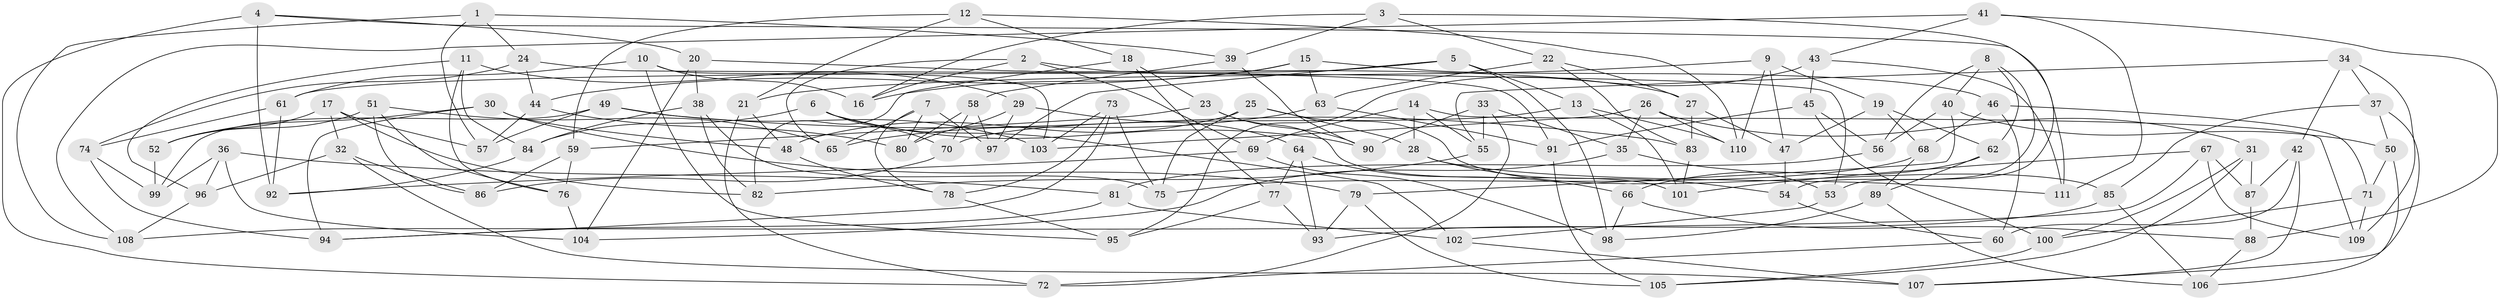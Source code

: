 // coarse degree distribution, {5: 0.208955223880597, 6: 0.43283582089552236, 4: 0.3582089552238806}
// Generated by graph-tools (version 1.1) at 2025/42/03/06/25 10:42:21]
// undirected, 111 vertices, 222 edges
graph export_dot {
graph [start="1"]
  node [color=gray90,style=filled];
  1;
  2;
  3;
  4;
  5;
  6;
  7;
  8;
  9;
  10;
  11;
  12;
  13;
  14;
  15;
  16;
  17;
  18;
  19;
  20;
  21;
  22;
  23;
  24;
  25;
  26;
  27;
  28;
  29;
  30;
  31;
  32;
  33;
  34;
  35;
  36;
  37;
  38;
  39;
  40;
  41;
  42;
  43;
  44;
  45;
  46;
  47;
  48;
  49;
  50;
  51;
  52;
  53;
  54;
  55;
  56;
  57;
  58;
  59;
  60;
  61;
  62;
  63;
  64;
  65;
  66;
  67;
  68;
  69;
  70;
  71;
  72;
  73;
  74;
  75;
  76;
  77;
  78;
  79;
  80;
  81;
  82;
  83;
  84;
  85;
  86;
  87;
  88;
  89;
  90;
  91;
  92;
  93;
  94;
  95;
  96;
  97;
  98;
  99;
  100;
  101;
  102;
  103;
  104;
  105;
  106;
  107;
  108;
  109;
  110;
  111;
  1 -- 24;
  1 -- 39;
  1 -- 57;
  1 -- 108;
  2 -- 69;
  2 -- 16;
  2 -- 65;
  2 -- 91;
  3 -- 39;
  3 -- 53;
  3 -- 16;
  3 -- 22;
  4 -- 20;
  4 -- 92;
  4 -- 72;
  4 -- 111;
  5 -- 13;
  5 -- 97;
  5 -- 61;
  5 -- 98;
  6 -- 70;
  6 -- 90;
  6 -- 102;
  6 -- 84;
  7 -- 97;
  7 -- 78;
  7 -- 80;
  7 -- 65;
  8 -- 56;
  8 -- 54;
  8 -- 40;
  8 -- 62;
  9 -- 47;
  9 -- 19;
  9 -- 21;
  9 -- 110;
  10 -- 95;
  10 -- 61;
  10 -- 16;
  10 -- 103;
  11 -- 84;
  11 -- 96;
  11 -- 76;
  11 -- 29;
  12 -- 110;
  12 -- 21;
  12 -- 18;
  12 -- 59;
  13 -- 70;
  13 -- 110;
  13 -- 101;
  14 -- 109;
  14 -- 69;
  14 -- 55;
  14 -- 28;
  15 -- 63;
  15 -- 46;
  15 -- 16;
  15 -- 44;
  17 -- 52;
  17 -- 57;
  17 -- 82;
  17 -- 32;
  18 -- 82;
  18 -- 23;
  18 -- 77;
  19 -- 62;
  19 -- 68;
  19 -- 47;
  20 -- 27;
  20 -- 38;
  20 -- 104;
  21 -- 48;
  21 -- 72;
  22 -- 83;
  22 -- 27;
  22 -- 63;
  23 -- 101;
  23 -- 90;
  23 -- 59;
  24 -- 44;
  24 -- 53;
  24 -- 74;
  25 -- 75;
  25 -- 28;
  25 -- 85;
  25 -- 48;
  26 -- 110;
  26 -- 35;
  26 -- 31;
  26 -- 103;
  27 -- 47;
  27 -- 83;
  28 -- 54;
  28 -- 111;
  29 -- 80;
  29 -- 97;
  29 -- 64;
  30 -- 48;
  30 -- 79;
  30 -- 94;
  30 -- 52;
  31 -- 100;
  31 -- 87;
  31 -- 105;
  32 -- 86;
  32 -- 107;
  32 -- 96;
  33 -- 90;
  33 -- 72;
  33 -- 35;
  33 -- 55;
  34 -- 55;
  34 -- 109;
  34 -- 37;
  34 -- 42;
  35 -- 53;
  35 -- 104;
  36 -- 104;
  36 -- 96;
  36 -- 81;
  36 -- 99;
  37 -- 50;
  37 -- 107;
  37 -- 85;
  38 -- 84;
  38 -- 82;
  38 -- 75;
  39 -- 90;
  39 -- 58;
  40 -- 79;
  40 -- 56;
  40 -- 50;
  41 -- 108;
  41 -- 111;
  41 -- 88;
  41 -- 43;
  42 -- 87;
  42 -- 60;
  42 -- 107;
  43 -- 45;
  43 -- 95;
  43 -- 111;
  44 -- 57;
  44 -- 80;
  45 -- 100;
  45 -- 91;
  45 -- 56;
  46 -- 68;
  46 -- 60;
  46 -- 71;
  47 -- 54;
  48 -- 78;
  49 -- 57;
  49 -- 103;
  49 -- 99;
  49 -- 83;
  50 -- 71;
  50 -- 106;
  51 -- 86;
  51 -- 76;
  51 -- 65;
  51 -- 52;
  52 -- 99;
  53 -- 102;
  54 -- 60;
  55 -- 82;
  56 -- 81;
  58 -- 80;
  58 -- 97;
  58 -- 70;
  59 -- 86;
  59 -- 76;
  60 -- 72;
  61 -- 74;
  61 -- 92;
  62 -- 66;
  62 -- 89;
  63 -- 65;
  63 -- 91;
  64 -- 66;
  64 -- 77;
  64 -- 93;
  66 -- 88;
  66 -- 98;
  67 -- 87;
  67 -- 101;
  67 -- 109;
  67 -- 108;
  68 -- 89;
  68 -- 75;
  69 -- 98;
  69 -- 92;
  70 -- 86;
  71 -- 100;
  71 -- 109;
  73 -- 78;
  73 -- 94;
  73 -- 75;
  73 -- 103;
  74 -- 99;
  74 -- 94;
  76 -- 104;
  77 -- 93;
  77 -- 95;
  78 -- 95;
  79 -- 93;
  79 -- 105;
  81 -- 94;
  81 -- 102;
  83 -- 101;
  84 -- 92;
  85 -- 106;
  85 -- 93;
  87 -- 88;
  88 -- 106;
  89 -- 98;
  89 -- 106;
  91 -- 105;
  96 -- 108;
  100 -- 105;
  102 -- 107;
}
